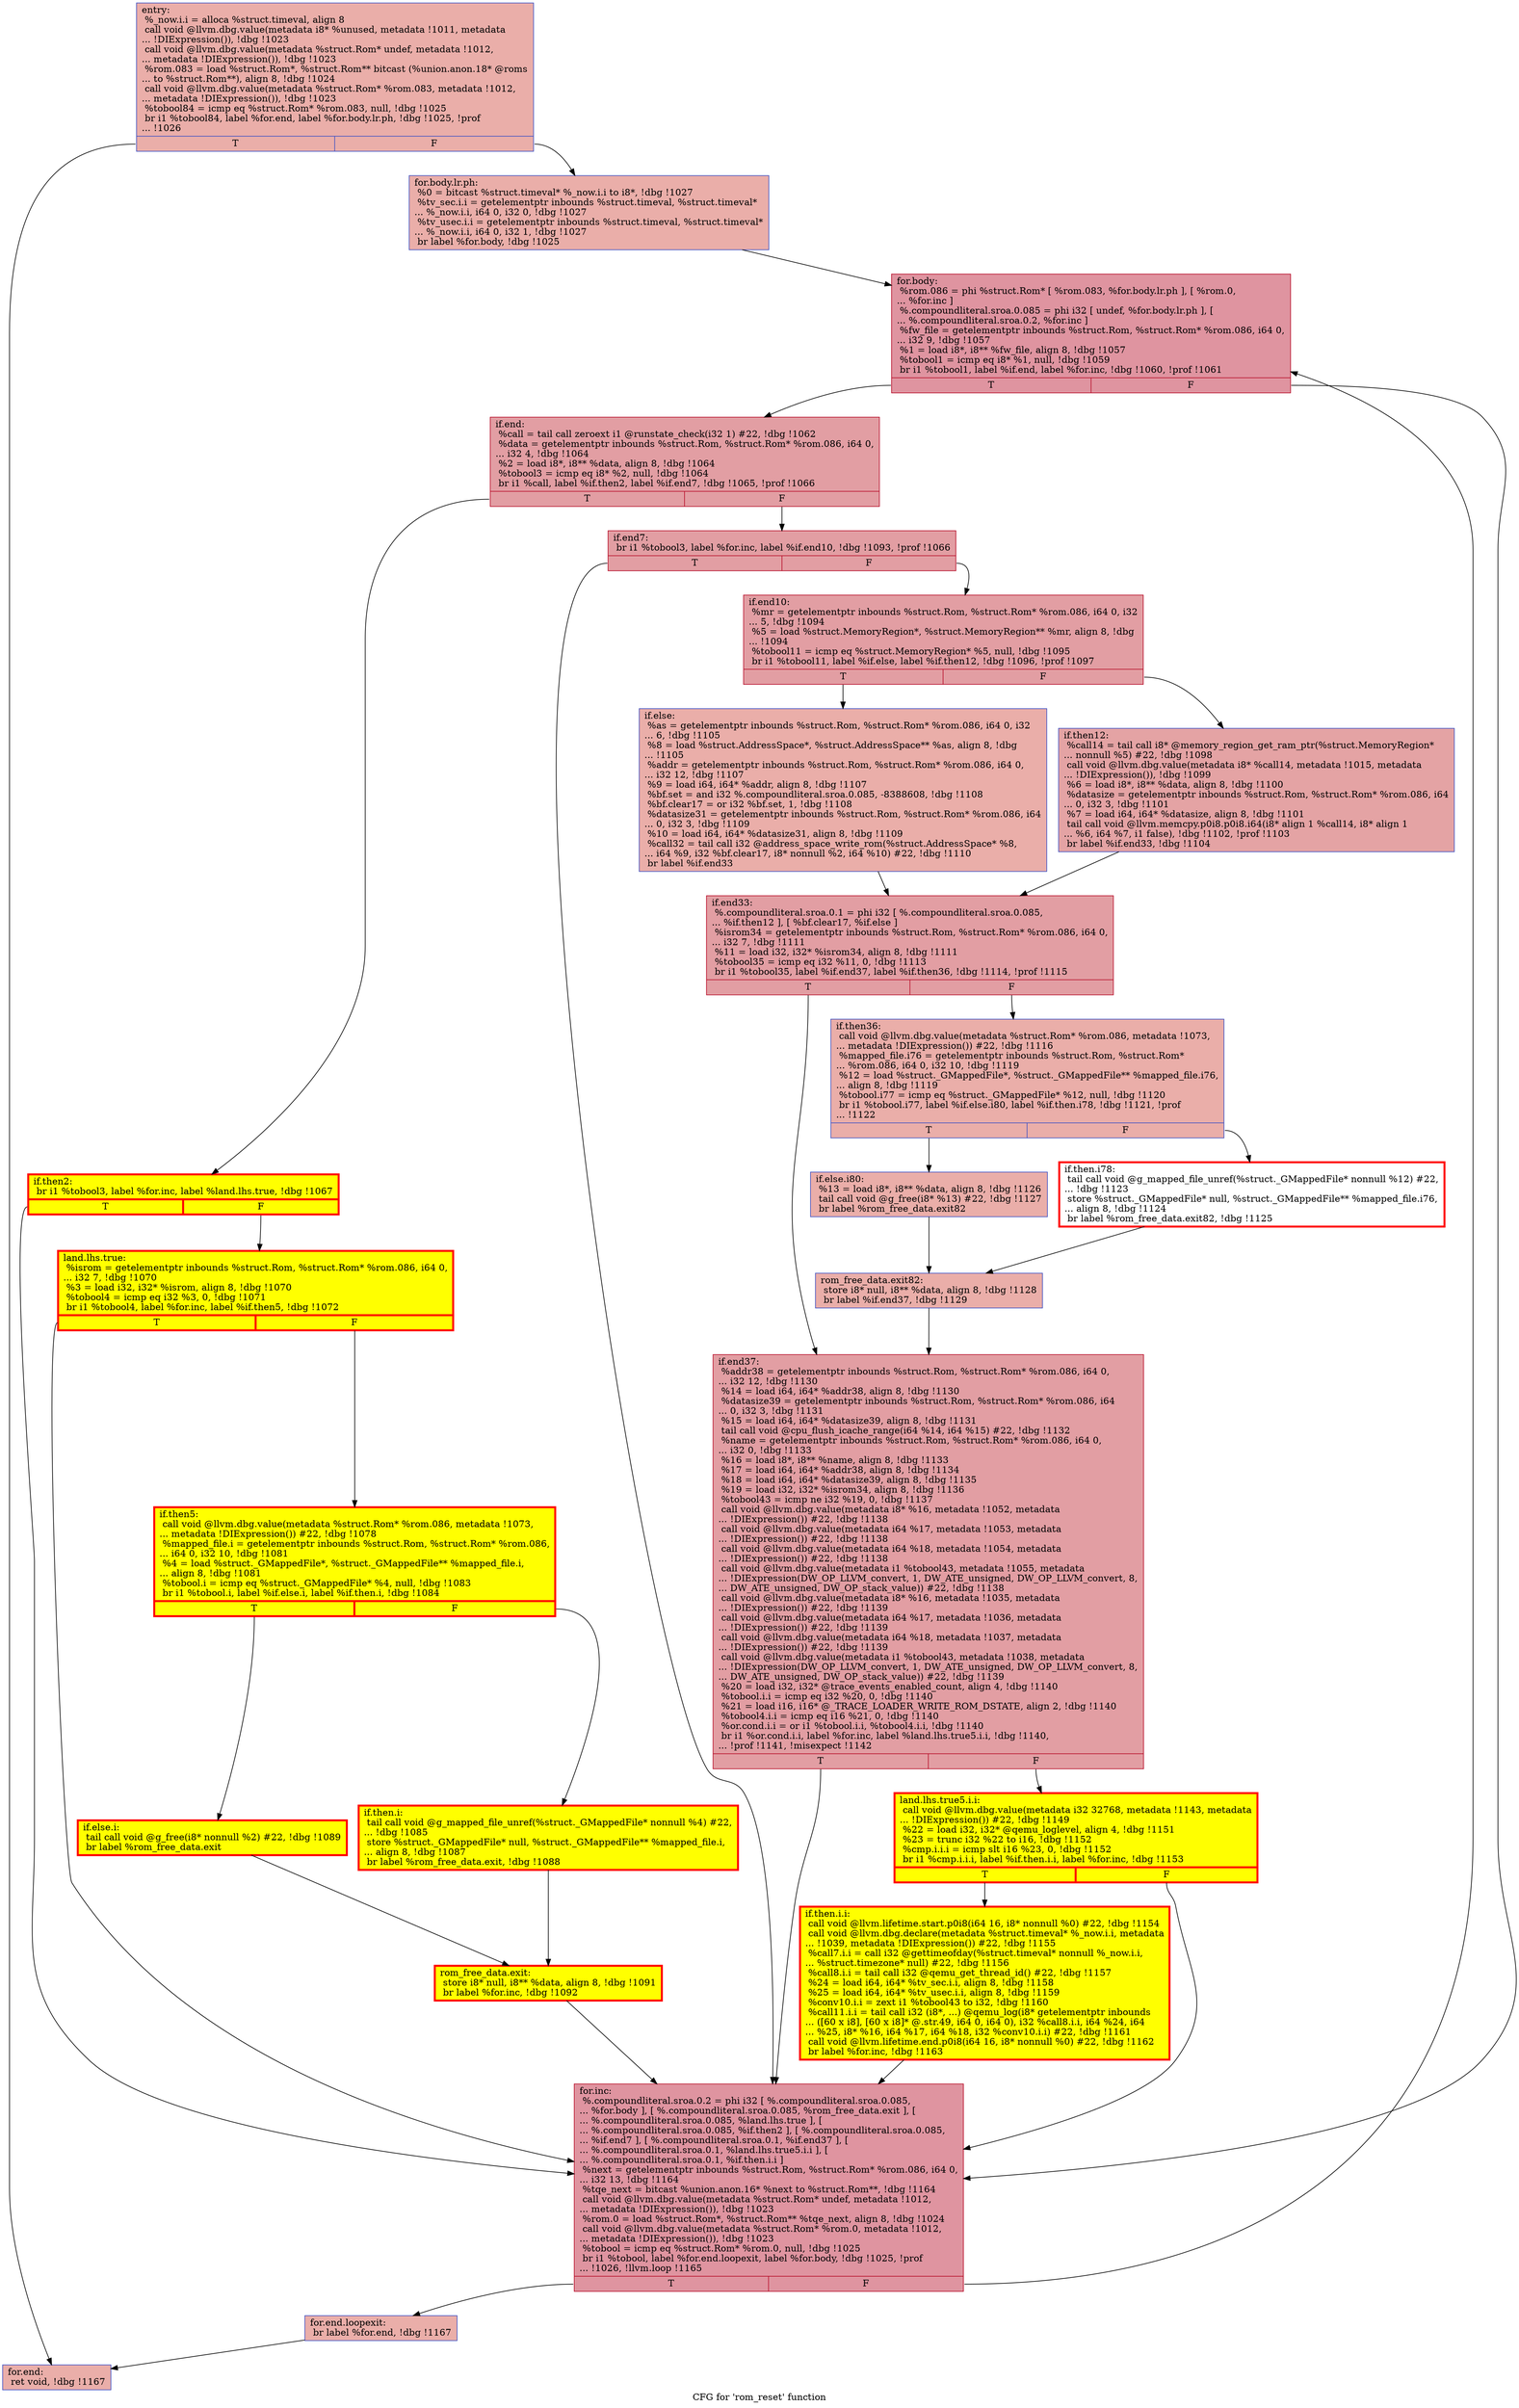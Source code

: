 digraph "CFG for 'rom_reset' function" {
	label="CFG for 'rom_reset' function";

	Node0x5623ba4b6720 [shape=record,color="#3d50c3ff", style=filled, fillcolor="#d0473d70",label="{entry:\l  %_now.i.i = alloca %struct.timeval, align 8\l  call void @llvm.dbg.value(metadata i8* %unused, metadata !1011, metadata\l... !DIExpression()), !dbg !1023\l  call void @llvm.dbg.value(metadata %struct.Rom* undef, metadata !1012,\l... metadata !DIExpression()), !dbg !1023\l  %rom.083 = load %struct.Rom*, %struct.Rom** bitcast (%union.anon.18* @roms\l... to %struct.Rom**), align 8, !dbg !1024\l  call void @llvm.dbg.value(metadata %struct.Rom* %rom.083, metadata !1012,\l... metadata !DIExpression()), !dbg !1023\l  %tobool84 = icmp eq %struct.Rom* %rom.083, null, !dbg !1025\l  br i1 %tobool84, label %for.end, label %for.body.lr.ph, !dbg !1025, !prof\l... !1026\l|{<s0>T|<s1>F}}"];
	Node0x5623ba4b6720:s0 -> Node0x5623ba4b78e0;
	Node0x5623ba4b6720:s1 -> Node0x5623ba458da0;
	Node0x5623ba458da0 [shape=record,color="#3d50c3ff", style=filled, fillcolor="#d0473d70",label="{for.body.lr.ph:                                   \l  %0 = bitcast %struct.timeval* %_now.i.i to i8*, !dbg !1027\l  %tv_sec.i.i = getelementptr inbounds %struct.timeval, %struct.timeval*\l... %_now.i.i, i64 0, i32 0, !dbg !1027\l  %tv_usec.i.i = getelementptr inbounds %struct.timeval, %struct.timeval*\l... %_now.i.i, i64 0, i32 1, !dbg !1027\l  br label %for.body, !dbg !1025\l}"];
	Node0x5623ba458da0 -> Node0x5623ba4b8c10;
	Node0x5623ba4b8c10 [shape=record,color="#b70d28ff", style=filled, fillcolor="#b70d2870",label="{for.body:                                         \l  %rom.086 = phi %struct.Rom* [ %rom.083, %for.body.lr.ph ], [ %rom.0,\l... %for.inc ]\l  %.compoundliteral.sroa.0.085 = phi i32 [ undef, %for.body.lr.ph ], [\l... %.compoundliteral.sroa.0.2, %for.inc ]\l  %fw_file = getelementptr inbounds %struct.Rom, %struct.Rom* %rom.086, i64 0,\l... i32 9, !dbg !1057\l  %1 = load i8*, i8** %fw_file, align 8, !dbg !1057\l  %tobool1 = icmp eq i8* %1, null, !dbg !1059\l  br i1 %tobool1, label %if.end, label %for.inc, !dbg !1060, !prof !1061\l|{<s0>T|<s1>F}}"];
	Node0x5623ba4b8c10:s0 -> Node0x5623ba4b8ff0;
	Node0x5623ba4b8c10:s1 -> Node0x5623ba4b8b80;
	Node0x5623ba4b8ff0 [shape=record,color="#b70d28ff", style=filled, fillcolor="#be242e70",label="{if.end:                                           \l  %call = tail call zeroext i1 @runstate_check(i32 1) #22, !dbg !1062\l  %data = getelementptr inbounds %struct.Rom, %struct.Rom* %rom.086, i64 0,\l... i32 4, !dbg !1064\l  %2 = load i8*, i8** %data, align 8, !dbg !1064\l  %tobool3 = icmp eq i8* %2, null, !dbg !1064\l  br i1 %call, label %if.then2, label %if.end7, !dbg !1065, !prof !1066\l|{<s0>T|<s1>F}}"];
	Node0x5623ba4b8ff0:s0 -> Node0x5623ba4b9620;
	Node0x5623ba4b8ff0:s1 -> Node0x5623ba4b9690;
	Node0x5623ba4b9620 [shape=record,penwidth=3.0, style="filled", color="red", fillcolor="yellow",label="{if.then2:                                         \l  br i1 %tobool3, label %for.inc, label %land.lhs.true, !dbg !1067\l|{<s0>T|<s1>F}}"];
	Node0x5623ba4b9620:s0 -> Node0x5623ba4b8b80;
	Node0x5623ba4b9620:s1 -> Node0x5623ba4babb0;
	Node0x5623ba4babb0 [shape=record,penwidth=3.0, style="filled", color="red", fillcolor="yellow",label="{land.lhs.true:                                    \l  %isrom = getelementptr inbounds %struct.Rom, %struct.Rom* %rom.086, i64 0,\l... i32 7, !dbg !1070\l  %3 = load i32, i32* %isrom, align 8, !dbg !1070\l  %tobool4 = icmp eq i32 %3, 0, !dbg !1071\l  br i1 %tobool4, label %for.inc, label %if.then5, !dbg !1072\l|{<s0>T|<s1>F}}"];
	Node0x5623ba4babb0:s0 -> Node0x5623ba4b8b80;
	Node0x5623ba4babb0:s1 -> Node0x5623ba4ba750;
	Node0x5623ba4ba750 [shape=record,penwidth=3.0, style="filled", color="red", fillcolor="yellow",label="{if.then5:                                         \l  call void @llvm.dbg.value(metadata %struct.Rom* %rom.086, metadata !1073,\l... metadata !DIExpression()) #22, !dbg !1078\l  %mapped_file.i = getelementptr inbounds %struct.Rom, %struct.Rom* %rom.086,\l... i64 0, i32 10, !dbg !1081\l  %4 = load %struct._GMappedFile*, %struct._GMappedFile** %mapped_file.i,\l... align 8, !dbg !1081\l  %tobool.i = icmp eq %struct._GMappedFile* %4, null, !dbg !1083\l  br i1 %tobool.i, label %if.else.i, label %if.then.i, !dbg !1084\l|{<s0>T|<s1>F}}"];
	Node0x5623ba4ba750:s0 -> Node0x5623ba33d740;
	Node0x5623ba4ba750:s1 -> Node0x5623ba4c5620;
	Node0x5623ba4c5620 [shape=record,penwidth=3.0, style="filled", color="red", fillcolor="yellow",label="{if.then.i:                                        \l  tail call void @g_mapped_file_unref(%struct._GMappedFile* nonnull %4) #22,\l... !dbg !1085\l  store %struct._GMappedFile* null, %struct._GMappedFile** %mapped_file.i,\l... align 8, !dbg !1087\l  br label %rom_free_data.exit, !dbg !1088\l}"];
	Node0x5623ba4c5620 -> Node0x5623ba21f960;
	Node0x5623ba33d740 [shape=record,penwidth=3.0, style="filled", color="red", fillcolor="yellow",label="{if.else.i:                                        \l  tail call void @g_free(i8* nonnull %2) #22, !dbg !1089\l  br label %rom_free_data.exit\l}"];
	Node0x5623ba33d740 -> Node0x5623ba21f960;
	Node0x5623ba21f960 [shape=record,penwidth=3.0, style="filled", color="red", fillcolor="yellow",label="{rom_free_data.exit:                               \l  store i8* null, i8** %data, align 8, !dbg !1091\l  br label %for.inc, !dbg !1092\l}"];
	Node0x5623ba21f960 -> Node0x5623ba4b8b80;
	Node0x5623ba4b9690 [shape=record,color="#b70d28ff", style=filled, fillcolor="#be242e70",label="{if.end7:                                          \l  br i1 %tobool3, label %for.inc, label %if.end10, !dbg !1093, !prof !1066\l|{<s0>T|<s1>F}}"];
	Node0x5623ba4b9690:s0 -> Node0x5623ba4b8b80;
	Node0x5623ba4b9690:s1 -> Node0x5623ba4bb450;
	Node0x5623ba4bb450 [shape=record,color="#b70d28ff", style=filled, fillcolor="#be242e70",label="{if.end10:                                         \l  %mr = getelementptr inbounds %struct.Rom, %struct.Rom* %rom.086, i64 0, i32\l... 5, !dbg !1094\l  %5 = load %struct.MemoryRegion*, %struct.MemoryRegion** %mr, align 8, !dbg\l... !1094\l  %tobool11 = icmp eq %struct.MemoryRegion* %5, null, !dbg !1095\l  br i1 %tobool11, label %if.else, label %if.then12, !dbg !1096, !prof !1097\l|{<s0>T|<s1>F}}"];
	Node0x5623ba4bb450:s0 -> Node0x5623ba4bbc50;
	Node0x5623ba4bb450:s1 -> Node0x5623ba4bbbb0;
	Node0x5623ba4bbbb0 [shape=record,color="#3d50c3ff", style=filled, fillcolor="#c32e3170",label="{if.then12:                                        \l  %call14 = tail call i8* @memory_region_get_ram_ptr(%struct.MemoryRegion*\l... nonnull %5) #22, !dbg !1098\l  call void @llvm.dbg.value(metadata i8* %call14, metadata !1015, metadata\l... !DIExpression()), !dbg !1099\l  %6 = load i8*, i8** %data, align 8, !dbg !1100\l  %datasize = getelementptr inbounds %struct.Rom, %struct.Rom* %rom.086, i64\l... 0, i32 3, !dbg !1101\l  %7 = load i64, i64* %datasize, align 8, !dbg !1101\l  tail call void @llvm.memcpy.p0i8.p0i8.i64(i8* align 1 %call14, i8* align 1\l... %6, i64 %7, i1 false), !dbg !1102, !prof !1103\l  br label %if.end33, !dbg !1104\l}"];
	Node0x5623ba4bbbb0 -> Node0x5623ba4bbc00;
	Node0x5623ba4bbc50 [shape=record,color="#3d50c3ff", style=filled, fillcolor="#d0473d70",label="{if.else:                                          \l  %as = getelementptr inbounds %struct.Rom, %struct.Rom* %rom.086, i64 0, i32\l... 6, !dbg !1105\l  %8 = load %struct.AddressSpace*, %struct.AddressSpace** %as, align 8, !dbg\l... !1105\l  %addr = getelementptr inbounds %struct.Rom, %struct.Rom* %rom.086, i64 0,\l... i32 12, !dbg !1107\l  %9 = load i64, i64* %addr, align 8, !dbg !1107\l  %bf.set = and i32 %.compoundliteral.sroa.0.085, -8388608, !dbg !1108\l  %bf.clear17 = or i32 %bf.set, 1, !dbg !1108\l  %datasize31 = getelementptr inbounds %struct.Rom, %struct.Rom* %rom.086, i64\l... 0, i32 3, !dbg !1109\l  %10 = load i64, i64* %datasize31, align 8, !dbg !1109\l  %call32 = tail call i32 @address_space_write_rom(%struct.AddressSpace* %8,\l... i64 %9, i32 %bf.clear17, i8* nonnull %2, i64 %10) #22, !dbg !1110\l  br label %if.end33\l}"];
	Node0x5623ba4bbc50 -> Node0x5623ba4bbc00;
	Node0x5623ba4bbc00 [shape=record,color="#b70d28ff", style=filled, fillcolor="#be242e70",label="{if.end33:                                         \l  %.compoundliteral.sroa.0.1 = phi i32 [ %.compoundliteral.sroa.0.085,\l... %if.then12 ], [ %bf.clear17, %if.else ]\l  %isrom34 = getelementptr inbounds %struct.Rom, %struct.Rom* %rom.086, i64 0,\l... i32 7, !dbg !1111\l  %11 = load i32, i32* %isrom34, align 8, !dbg !1111\l  %tobool35 = icmp eq i32 %11, 0, !dbg !1113\l  br i1 %tobool35, label %if.end37, label %if.then36, !dbg !1114, !prof !1115\l|{<s0>T|<s1>F}}"];
	Node0x5623ba4bbc00:s0 -> Node0x5623ba4bf5c0;
	Node0x5623ba4bbc00:s1 -> Node0x5623ba4bd7e0;
	Node0x5623ba4bd7e0 [shape=record,color="#3d50c3ff", style=filled, fillcolor="#d0473d70",label="{if.then36:                                        \l  call void @llvm.dbg.value(metadata %struct.Rom* %rom.086, metadata !1073,\l... metadata !DIExpression()) #22, !dbg !1116\l  %mapped_file.i76 = getelementptr inbounds %struct.Rom, %struct.Rom*\l... %rom.086, i64 0, i32 10, !dbg !1119\l  %12 = load %struct._GMappedFile*, %struct._GMappedFile** %mapped_file.i76,\l... align 8, !dbg !1119\l  %tobool.i77 = icmp eq %struct._GMappedFile* %12, null, !dbg !1120\l  br i1 %tobool.i77, label %if.else.i80, label %if.then.i78, !dbg !1121, !prof\l... !1122\l|{<s0>T|<s1>F}}"];
	Node0x5623ba4bd7e0:s0 -> Node0x5623ba43c480;
	Node0x5623ba4bd7e0:s1 -> Node0x5623b9b61720;
	Node0x5623b9b61720 [shape=record,penwidth=3.0, color="red",label="{if.then.i78:                                      \l  tail call void @g_mapped_file_unref(%struct._GMappedFile* nonnull %12) #22,\l... !dbg !1123\l  store %struct._GMappedFile* null, %struct._GMappedFile** %mapped_file.i76,\l... align 8, !dbg !1124\l  br label %rom_free_data.exit82, !dbg !1125\l}"];
	Node0x5623b9b61720 -> Node0x5623ba3e9200;
	Node0x5623ba43c480 [shape=record,color="#3d50c3ff", style=filled, fillcolor="#d0473d70",label="{if.else.i80:                                      \l  %13 = load i8*, i8** %data, align 8, !dbg !1126\l  tail call void @g_free(i8* %13) #22, !dbg !1127\l  br label %rom_free_data.exit82\l}"];
	Node0x5623ba43c480 -> Node0x5623ba3e9200;
	Node0x5623ba3e9200 [shape=record,color="#3d50c3ff", style=filled, fillcolor="#d0473d70",label="{rom_free_data.exit82:                             \l  store i8* null, i8** %data, align 8, !dbg !1128\l  br label %if.end37, !dbg !1129\l}"];
	Node0x5623ba3e9200 -> Node0x5623ba4bf5c0;
	Node0x5623ba4bf5c0 [shape=record,color="#b70d28ff", style=filled, fillcolor="#be242e70",label="{if.end37:                                         \l  %addr38 = getelementptr inbounds %struct.Rom, %struct.Rom* %rom.086, i64 0,\l... i32 12, !dbg !1130\l  %14 = load i64, i64* %addr38, align 8, !dbg !1130\l  %datasize39 = getelementptr inbounds %struct.Rom, %struct.Rom* %rom.086, i64\l... 0, i32 3, !dbg !1131\l  %15 = load i64, i64* %datasize39, align 8, !dbg !1131\l  tail call void @cpu_flush_icache_range(i64 %14, i64 %15) #22, !dbg !1132\l  %name = getelementptr inbounds %struct.Rom, %struct.Rom* %rom.086, i64 0,\l... i32 0, !dbg !1133\l  %16 = load i8*, i8** %name, align 8, !dbg !1133\l  %17 = load i64, i64* %addr38, align 8, !dbg !1134\l  %18 = load i64, i64* %datasize39, align 8, !dbg !1135\l  %19 = load i32, i32* %isrom34, align 8, !dbg !1136\l  %tobool43 = icmp ne i32 %19, 0, !dbg !1137\l  call void @llvm.dbg.value(metadata i8* %16, metadata !1052, metadata\l... !DIExpression()) #22, !dbg !1138\l  call void @llvm.dbg.value(metadata i64 %17, metadata !1053, metadata\l... !DIExpression()) #22, !dbg !1138\l  call void @llvm.dbg.value(metadata i64 %18, metadata !1054, metadata\l... !DIExpression()) #22, !dbg !1138\l  call void @llvm.dbg.value(metadata i1 %tobool43, metadata !1055, metadata\l... !DIExpression(DW_OP_LLVM_convert, 1, DW_ATE_unsigned, DW_OP_LLVM_convert, 8,\l... DW_ATE_unsigned, DW_OP_stack_value)) #22, !dbg !1138\l  call void @llvm.dbg.value(metadata i8* %16, metadata !1035, metadata\l... !DIExpression()) #22, !dbg !1139\l  call void @llvm.dbg.value(metadata i64 %17, metadata !1036, metadata\l... !DIExpression()) #22, !dbg !1139\l  call void @llvm.dbg.value(metadata i64 %18, metadata !1037, metadata\l... !DIExpression()) #22, !dbg !1139\l  call void @llvm.dbg.value(metadata i1 %tobool43, metadata !1038, metadata\l... !DIExpression(DW_OP_LLVM_convert, 1, DW_ATE_unsigned, DW_OP_LLVM_convert, 8,\l... DW_ATE_unsigned, DW_OP_stack_value)) #22, !dbg !1139\l  %20 = load i32, i32* @trace_events_enabled_count, align 4, !dbg !1140\l  %tobool.i.i = icmp eq i32 %20, 0, !dbg !1140\l  %21 = load i16, i16* @_TRACE_LOADER_WRITE_ROM_DSTATE, align 2, !dbg !1140\l  %tobool4.i.i = icmp eq i16 %21, 0, !dbg !1140\l  %or.cond.i.i = or i1 %tobool.i.i, %tobool4.i.i, !dbg !1140\l  br i1 %or.cond.i.i, label %for.inc, label %land.lhs.true5.i.i, !dbg !1140,\l... !prof !1141, !misexpect !1142\l|{<s0>T|<s1>F}}"];
	Node0x5623ba4bf5c0:s0 -> Node0x5623ba4b8b80;
	Node0x5623ba4bf5c0:s1 -> Node0x5623ba289e30;
	Node0x5623ba289e30 [shape=record,penwidth=3.0, style="filled", color="red", fillcolor="yellow",label="{land.lhs.true5.i.i:                               \l  call void @llvm.dbg.value(metadata i32 32768, metadata !1143, metadata\l... !DIExpression()) #22, !dbg !1149\l  %22 = load i32, i32* @qemu_loglevel, align 4, !dbg !1151\l  %23 = trunc i32 %22 to i16, !dbg !1152\l  %cmp.i.i.i = icmp slt i16 %23, 0, !dbg !1152\l  br i1 %cmp.i.i.i, label %if.then.i.i, label %for.inc, !dbg !1153\l|{<s0>T|<s1>F}}"];
	Node0x5623ba289e30:s0 -> Node0x5623ba441740;
	Node0x5623ba289e30:s1 -> Node0x5623ba4b8b80;
	Node0x5623ba441740 [shape=record,penwidth=3.0, style="filled", color="red", fillcolor="yellow",label="{if.then.i.i:                                      \l  call void @llvm.lifetime.start.p0i8(i64 16, i8* nonnull %0) #22, !dbg !1154\l  call void @llvm.dbg.declare(metadata %struct.timeval* %_now.i.i, metadata\l... !1039, metadata !DIExpression()) #22, !dbg !1155\l  %call7.i.i = call i32 @gettimeofday(%struct.timeval* nonnull %_now.i.i,\l... %struct.timezone* null) #22, !dbg !1156\l  %call8.i.i = tail call i32 @qemu_get_thread_id() #22, !dbg !1157\l  %24 = load i64, i64* %tv_sec.i.i, align 8, !dbg !1158\l  %25 = load i64, i64* %tv_usec.i.i, align 8, !dbg !1159\l  %conv10.i.i = zext i1 %tobool43 to i32, !dbg !1160\l  %call11.i.i = tail call i32 (i8*, ...) @qemu_log(i8* getelementptr inbounds\l... ([60 x i8], [60 x i8]* @.str.49, i64 0, i64 0), i32 %call8.i.i, i64 %24, i64\l... %25, i8* %16, i64 %17, i64 %18, i32 %conv10.i.i) #22, !dbg !1161\l  call void @llvm.lifetime.end.p0i8(i64 16, i8* nonnull %0) #22, !dbg !1162\l  br label %for.inc, !dbg !1163\l}"];
	Node0x5623ba441740 -> Node0x5623ba4b8b80;
	Node0x5623ba4b8b80 [shape=record,color="#b70d28ff", style=filled, fillcolor="#b70d2870",label="{for.inc:                                          \l  %.compoundliteral.sroa.0.2 = phi i32 [ %.compoundliteral.sroa.0.085,\l... %for.body ], [ %.compoundliteral.sroa.0.085, %rom_free_data.exit ], [\l... %.compoundliteral.sroa.0.085, %land.lhs.true ], [\l... %.compoundliteral.sroa.0.085, %if.then2 ], [ %.compoundliteral.sroa.0.085,\l... %if.end7 ], [ %.compoundliteral.sroa.0.1, %if.end37 ], [\l... %.compoundliteral.sroa.0.1, %land.lhs.true5.i.i ], [\l... %.compoundliteral.sroa.0.1, %if.then.i.i ]\l  %next = getelementptr inbounds %struct.Rom, %struct.Rom* %rom.086, i64 0,\l... i32 13, !dbg !1164\l  %tqe_next = bitcast %union.anon.16* %next to %struct.Rom**, !dbg !1164\l  call void @llvm.dbg.value(metadata %struct.Rom* undef, metadata !1012,\l... metadata !DIExpression()), !dbg !1023\l  %rom.0 = load %struct.Rom*, %struct.Rom** %tqe_next, align 8, !dbg !1024\l  call void @llvm.dbg.value(metadata %struct.Rom* %rom.0, metadata !1012,\l... metadata !DIExpression()), !dbg !1023\l  %tobool = icmp eq %struct.Rom* %rom.0, null, !dbg !1025\l  br i1 %tobool, label %for.end.loopexit, label %for.body, !dbg !1025, !prof\l... !1026, !llvm.loop !1165\l|{<s0>T|<s1>F}}"];
	Node0x5623ba4b8b80:s0 -> Node0x5623ba6dd8c0;
	Node0x5623ba4b8b80:s1 -> Node0x5623ba4b8c10;
	Node0x5623ba6dd8c0 [shape=record,color="#3d50c3ff", style=filled, fillcolor="#d0473d70",label="{for.end.loopexit:                                 \l  br label %for.end, !dbg !1167\l}"];
	Node0x5623ba6dd8c0 -> Node0x5623ba4b78e0;
	Node0x5623ba4b78e0 [shape=record,color="#3d50c3ff", style=filled, fillcolor="#d0473d70",label="{for.end:                                          \l  ret void, !dbg !1167\l}"];
}
